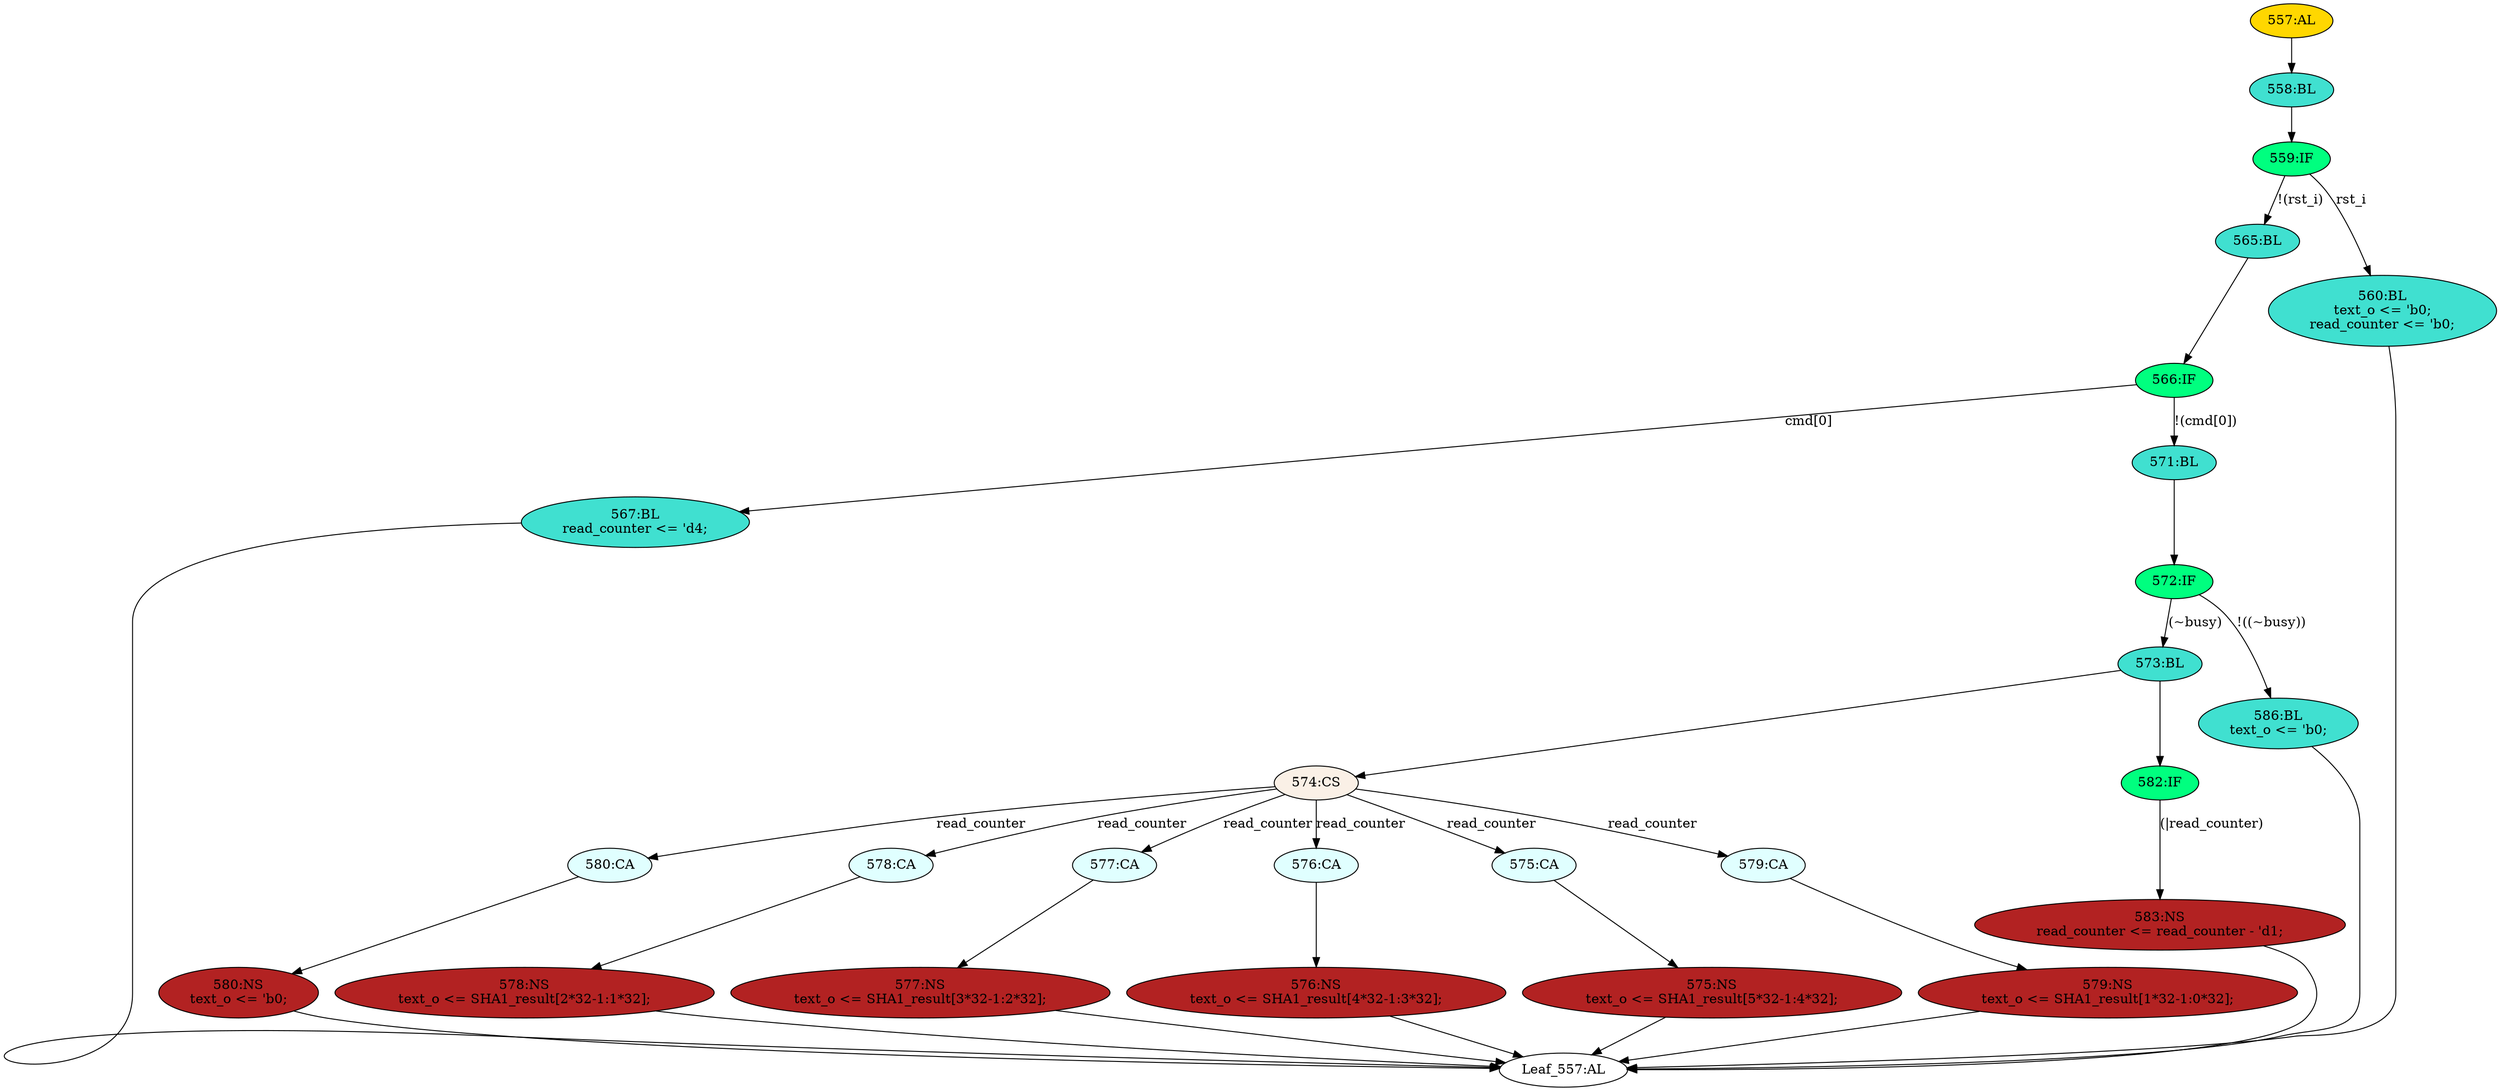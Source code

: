 strict digraph "" {
	node [label="\N"];
	"559:IF"	 [ast="<pyverilog.vparser.ast.IfStatement object at 0x7f56fedb0c50>",
		fillcolor=springgreen,
		label="559:IF",
		statements="[]",
		style=filled,
		typ=IfStatement];
	"565:BL"	 [ast="<pyverilog.vparser.ast.Block object at 0x7f56fedb0cd0>",
		fillcolor=turquoise,
		label="565:BL",
		statements="[]",
		style=filled,
		typ=Block];
	"559:IF" -> "565:BL"	 [cond="['rst_i']",
		label="!(rst_i)",
		lineno=559];
	"560:BL"	 [ast="<pyverilog.vparser.ast.Block object at 0x7f56fede1d50>",
		fillcolor=turquoise,
		label="560:BL
text_o <= 'b0;
read_counter <= 'b0;",
		statements="[<pyverilog.vparser.ast.NonblockingSubstitution object at 0x7f56fede1d90>, <pyverilog.vparser.ast.NonblockingSubstitution object \
at 0x7f56fede1ed0>]",
		style=filled,
		typ=Block];
	"559:IF" -> "560:BL"	 [cond="['rst_i']",
		label=rst_i,
		lineno=559];
	"580:CA"	 [ast="<pyverilog.vparser.ast.Case object at 0x7f56fede1590>",
		fillcolor=lightcyan,
		label="580:CA",
		statements="[]",
		style=filled,
		typ=Case];
	"580:NS"	 [ast="<pyverilog.vparser.ast.NonblockingSubstitution object at 0x7f56fede15d0>",
		fillcolor=firebrick,
		label="580:NS
text_o <= 'b0;",
		statements="[<pyverilog.vparser.ast.NonblockingSubstitution object at 0x7f56fede15d0>]",
		style=filled,
		typ=NonblockingSubstitution];
	"580:CA" -> "580:NS"	 [cond="[]",
		lineno=None];
	"566:IF"	 [ast="<pyverilog.vparser.ast.IfStatement object at 0x7f56fedb0d10>",
		fillcolor=springgreen,
		label="566:IF",
		statements="[]",
		style=filled,
		typ=IfStatement];
	"567:BL"	 [ast="<pyverilog.vparser.ast.Block object at 0x7f56fede1ad0>",
		fillcolor=turquoise,
		label="567:BL
read_counter <= 'd4;",
		statements="[<pyverilog.vparser.ast.NonblockingSubstitution object at 0x7f56fede1b10>]",
		style=filled,
		typ=Block];
	"566:IF" -> "567:BL"	 [cond="['cmd']",
		label="cmd[0]",
		lineno=566];
	"571:BL"	 [ast="<pyverilog.vparser.ast.Block object at 0x7f56fedb0d50>",
		fillcolor=turquoise,
		label="571:BL",
		statements="[]",
		style=filled,
		typ=Block];
	"566:IF" -> "571:BL"	 [cond="['cmd']",
		label="!(cmd[0])",
		lineno=566];
	"575:NS"	 [ast="<pyverilog.vparser.ast.NonblockingSubstitution object at 0x7f56feddf1d0>",
		fillcolor=firebrick,
		label="575:NS
text_o <= SHA1_result[5*32-1:4*32];",
		statements="[<pyverilog.vparser.ast.NonblockingSubstitution object at 0x7f56feddf1d0>]",
		style=filled,
		typ=NonblockingSubstitution];
	"Leaf_557:AL"	 [def_var="['read_counter', 'text_o']",
		label="Leaf_557:AL"];
	"575:NS" -> "Leaf_557:AL"	 [cond="[]",
		lineno=None];
	"580:NS" -> "Leaf_557:AL"	 [cond="[]",
		lineno=None];
	"557:AL"	 [ast="<pyverilog.vparser.ast.Always object at 0x7f56fedeb110>",
		clk_sens=True,
		fillcolor=gold,
		label="557:AL",
		sens="['clk_i']",
		statements="[]",
		style=filled,
		typ=Always,
		use_var="['read_counter', 'cmd', 'rst_i', 'SHA1_result', 'busy']"];
	"558:BL"	 [ast="<pyverilog.vparser.ast.Block object at 0x7f56fedeb210>",
		fillcolor=turquoise,
		label="558:BL",
		statements="[]",
		style=filled,
		typ=Block];
	"557:AL" -> "558:BL"	 [cond="[]",
		lineno=None];
	"576:NS"	 [ast="<pyverilog.vparser.ast.NonblockingSubstitution object at 0x7f56feddf5d0>",
		fillcolor=firebrick,
		label="576:NS
text_o <= SHA1_result[4*32-1:3*32];",
		statements="[<pyverilog.vparser.ast.NonblockingSubstitution object at 0x7f56feddf5d0>]",
		style=filled,
		typ=NonblockingSubstitution];
	"576:NS" -> "Leaf_557:AL"	 [cond="[]",
		lineno=None];
	"573:BL"	 [ast="<pyverilog.vparser.ast.Block object at 0x7f56fedb0fd0>",
		fillcolor=turquoise,
		label="573:BL",
		statements="[]",
		style=filled,
		typ=Block];
	"574:CS"	 [ast="<pyverilog.vparser.ast.CaseStatement object at 0x7f56feddf050>",
		fillcolor=linen,
		label="574:CS",
		statements="[]",
		style=filled,
		typ=CaseStatement];
	"573:BL" -> "574:CS"	 [cond="[]",
		lineno=None];
	"582:IF"	 [ast="<pyverilog.vparser.ast.IfStatement object at 0x7f56fede1710>",
		fillcolor=springgreen,
		label="582:IF",
		statements="[]",
		style=filled,
		typ=IfStatement];
	"573:BL" -> "582:IF"	 [cond="[]",
		lineno=None];
	"577:NS"	 [ast="<pyverilog.vparser.ast.NonblockingSubstitution object at 0x7f56feddf9d0>",
		fillcolor=firebrick,
		label="577:NS
text_o <= SHA1_result[3*32-1:2*32];",
		statements="[<pyverilog.vparser.ast.NonblockingSubstitution object at 0x7f56feddf9d0>]",
		style=filled,
		typ=NonblockingSubstitution];
	"577:NS" -> "Leaf_557:AL"	 [cond="[]",
		lineno=None];
	"574:CS" -> "580:CA"	 [cond="['read_counter']",
		label=read_counter,
		lineno=574];
	"578:CA"	 [ast="<pyverilog.vparser.ast.Case object at 0x7f56feddfd50>",
		fillcolor=lightcyan,
		label="578:CA",
		statements="[]",
		style=filled,
		typ=Case];
	"574:CS" -> "578:CA"	 [cond="['read_counter']",
		label=read_counter,
		lineno=574];
	"577:CA"	 [ast="<pyverilog.vparser.ast.Case object at 0x7f56feddf950>",
		fillcolor=lightcyan,
		label="577:CA",
		statements="[]",
		style=filled,
		typ=Case];
	"574:CS" -> "577:CA"	 [cond="['read_counter']",
		label=read_counter,
		lineno=574];
	"576:CA"	 [ast="<pyverilog.vparser.ast.Case object at 0x7f56feddf550>",
		fillcolor=lightcyan,
		label="576:CA",
		statements="[]",
		style=filled,
		typ=Case];
	"574:CS" -> "576:CA"	 [cond="['read_counter']",
		label=read_counter,
		lineno=574];
	"575:CA"	 [ast="<pyverilog.vparser.ast.Case object at 0x7f56feddf150>",
		fillcolor=lightcyan,
		label="575:CA",
		statements="[]",
		style=filled,
		typ=Case];
	"574:CS" -> "575:CA"	 [cond="['read_counter']",
		label=read_counter,
		lineno=574];
	"579:CA"	 [ast="<pyverilog.vparser.ast.Case object at 0x7f56fede1190>",
		fillcolor=lightcyan,
		label="579:CA",
		statements="[]",
		style=filled,
		typ=Case];
	"574:CS" -> "579:CA"	 [cond="['read_counter']",
		label=read_counter,
		lineno=574];
	"583:NS"	 [ast="<pyverilog.vparser.ast.NonblockingSubstitution object at 0x7f56fede1750>",
		fillcolor=firebrick,
		label="583:NS
read_counter <= read_counter - 'd1;",
		statements="[<pyverilog.vparser.ast.NonblockingSubstitution object at 0x7f56fede1750>]",
		style=filled,
		typ=NonblockingSubstitution];
	"583:NS" -> "Leaf_557:AL"	 [cond="[]",
		lineno=None];
	"579:NS"	 [ast="<pyverilog.vparser.ast.NonblockingSubstitution object at 0x7f56fede1210>",
		fillcolor=firebrick,
		label="579:NS
text_o <= SHA1_result[1*32-1:0*32];",
		statements="[<pyverilog.vparser.ast.NonblockingSubstitution object at 0x7f56fede1210>]",
		style=filled,
		typ=NonblockingSubstitution];
	"579:NS" -> "Leaf_557:AL"	 [cond="[]",
		lineno=None];
	"578:NS"	 [ast="<pyverilog.vparser.ast.NonblockingSubstitution object at 0x7f56feddfdd0>",
		fillcolor=firebrick,
		label="578:NS
text_o <= SHA1_result[2*32-1:1*32];",
		statements="[<pyverilog.vparser.ast.NonblockingSubstitution object at 0x7f56feddfdd0>]",
		style=filled,
		typ=NonblockingSubstitution];
	"578:CA" -> "578:NS"	 [cond="[]",
		lineno=None];
	"567:BL" -> "Leaf_557:AL"	 [cond="[]",
		lineno=None];
	"582:IF" -> "583:NS"	 [cond="['read_counter']",
		label="(|read_counter)",
		lineno=582];
	"577:CA" -> "577:NS"	 [cond="[]",
		lineno=None];
	"586:BL"	 [ast="<pyverilog.vparser.ast.Block object at 0x7f56fedb0dd0>",
		fillcolor=turquoise,
		label="586:BL
text_o <= 'b0;",
		statements="[<pyverilog.vparser.ast.NonblockingSubstitution object at 0x7f56fedb0e10>]",
		style=filled,
		typ=Block];
	"586:BL" -> "Leaf_557:AL"	 [cond="[]",
		lineno=None];
	"565:BL" -> "566:IF"	 [cond="[]",
		lineno=None];
	"576:CA" -> "576:NS"	 [cond="[]",
		lineno=None];
	"558:BL" -> "559:IF"	 [cond="[]",
		lineno=None];
	"572:IF"	 [ast="<pyverilog.vparser.ast.IfStatement object at 0x7f56fedb0d90>",
		fillcolor=springgreen,
		label="572:IF",
		statements="[]",
		style=filled,
		typ=IfStatement];
	"571:BL" -> "572:IF"	 [cond="[]",
		lineno=None];
	"572:IF" -> "573:BL"	 [cond="['busy']",
		label="(~busy)",
		lineno=572];
	"572:IF" -> "586:BL"	 [cond="['busy']",
		label="!((~busy))",
		lineno=572];
	"560:BL" -> "Leaf_557:AL"	 [cond="[]",
		lineno=None];
	"578:NS" -> "Leaf_557:AL"	 [cond="[]",
		lineno=None];
	"575:CA" -> "575:NS"	 [cond="[]",
		lineno=None];
	"579:CA" -> "579:NS"	 [cond="[]",
		lineno=None];
}
